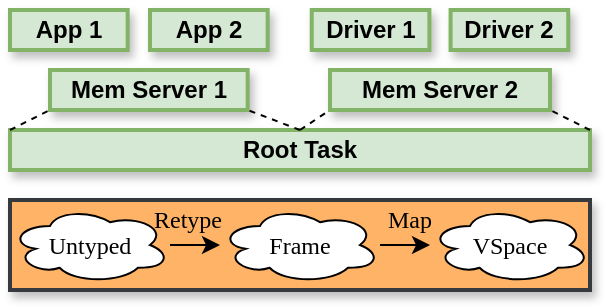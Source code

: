 <mxfile version="26.1.1">
  <diagram name="第 1 页" id="8O6PaKf_k4uZbahWHYQA">
    <mxGraphModel dx="592" dy="-3157" grid="1" gridSize="10" guides="1" tooltips="1" connect="1" arrows="1" fold="1" page="1" pageScale="1" pageWidth="827" pageHeight="1169" math="0" shadow="0">
      <root>
        <mxCell id="0" />
        <mxCell id="1" parent="0" />
        <mxCell id="iamNfh20HYPc3Ldk6Ea5-12" value="" style="rounded=0;whiteSpace=wrap;html=1;fillColor=#FFB366;strokeColor=#36393d;strokeWidth=2;container=0;shadow=1;" vertex="1" parent="1">
          <mxGeometry x="170" y="4035" width="290" height="45" as="geometry" />
        </mxCell>
        <mxCell id="iamNfh20HYPc3Ldk6Ea5-14" value="&lt;b&gt;Root Task&lt;/b&gt;" style="rounded=0;whiteSpace=wrap;html=1;fillColor=#d5e8d4;strokeColor=#82b366;strokeWidth=2;container=0;shadow=1;" vertex="1" parent="1">
          <mxGeometry x="170" y="4000" width="290" height="20" as="geometry" />
        </mxCell>
        <mxCell id="iamNfh20HYPc3Ldk6Ea5-15" value="&lt;b&gt;Mem Server 2&lt;/b&gt;" style="rounded=0;whiteSpace=wrap;html=1;fillColor=#d5e8d4;strokeColor=#82b366;strokeWidth=2;container=0;shadow=1;" vertex="1" parent="1">
          <mxGeometry x="330" y="3970" width="110" height="20" as="geometry" />
        </mxCell>
        <mxCell id="iamNfh20HYPc3Ldk6Ea5-16" value="&lt;b&gt;Mem Server 1&lt;/b&gt;" style="rounded=0;whiteSpace=wrap;html=1;fillColor=#d5e8d4;strokeColor=#82b366;strokeWidth=2;container=0;shadow=1;" vertex="1" parent="1">
          <mxGeometry x="190" y="3970" width="98.83" height="20" as="geometry" />
        </mxCell>
        <mxCell id="iamNfh20HYPc3Ldk6Ea5-40" value="" style="endArrow=none;dashed=1;html=1;rounded=0;exitX=0;exitY=0;exitDx=0;exitDy=0;entryX=0;entryY=1;entryDx=0;entryDy=0;" edge="1" parent="1" source="iamNfh20HYPc3Ldk6Ea5-14" target="iamNfh20HYPc3Ldk6Ea5-16">
          <mxGeometry width="50" height="50" relative="1" as="geometry">
            <mxPoint x="80" y="3950" as="sourcePoint" />
            <mxPoint x="130" y="3900" as="targetPoint" />
          </mxGeometry>
        </mxCell>
        <mxCell id="iamNfh20HYPc3Ldk6Ea5-41" value="" style="endArrow=none;dashed=1;html=1;rounded=0;exitX=0.5;exitY=0;exitDx=0;exitDy=0;entryX=1;entryY=1;entryDx=0;entryDy=0;" edge="1" parent="1" source="iamNfh20HYPc3Ldk6Ea5-14" target="iamNfh20HYPc3Ldk6Ea5-16">
          <mxGeometry width="50" height="50" relative="1" as="geometry">
            <mxPoint x="180" y="3990" as="sourcePoint" />
            <mxPoint x="184" y="3940" as="targetPoint" />
          </mxGeometry>
        </mxCell>
        <mxCell id="iamNfh20HYPc3Ldk6Ea5-42" value="" style="endArrow=none;dashed=1;html=1;rounded=0;exitX=0.5;exitY=0;exitDx=0;exitDy=0;entryX=0;entryY=1;entryDx=0;entryDy=0;" edge="1" parent="1" source="iamNfh20HYPc3Ldk6Ea5-14" target="iamNfh20HYPc3Ldk6Ea5-15">
          <mxGeometry width="50" height="50" relative="1" as="geometry">
            <mxPoint x="325" y="3990" as="sourcePoint" />
            <mxPoint x="276" y="3940" as="targetPoint" />
          </mxGeometry>
        </mxCell>
        <mxCell id="iamNfh20HYPc3Ldk6Ea5-43" value="" style="endArrow=none;dashed=1;html=1;rounded=0;exitX=1;exitY=0;exitDx=0;exitDy=0;entryX=1;entryY=1;entryDx=0;entryDy=0;" edge="1" parent="1" source="iamNfh20HYPc3Ldk6Ea5-14" target="iamNfh20HYPc3Ldk6Ea5-15">
          <mxGeometry width="50" height="50" relative="1" as="geometry">
            <mxPoint x="325" y="3990" as="sourcePoint" />
            <mxPoint x="424" y="3960" as="targetPoint" />
          </mxGeometry>
        </mxCell>
        <mxCell id="iamNfh20HYPc3Ldk6Ea5-45" value="&lt;b&gt;App 1&lt;/b&gt;" style="rounded=0;whiteSpace=wrap;html=1;fillColor=#d5e8d4;strokeColor=#82b366;strokeWidth=2;container=0;shadow=1;" vertex="1" parent="1">
          <mxGeometry x="170" y="3940" width="58.83" height="20" as="geometry" />
        </mxCell>
        <mxCell id="iamNfh20HYPc3Ldk6Ea5-46" value="&lt;b&gt;App 2&lt;/b&gt;" style="rounded=0;whiteSpace=wrap;html=1;fillColor=#d5e8d4;strokeColor=#82b366;strokeWidth=2;container=0;shadow=1;" vertex="1" parent="1">
          <mxGeometry x="240" y="3940" width="58.83" height="20" as="geometry" />
        </mxCell>
        <mxCell id="iamNfh20HYPc3Ldk6Ea5-47" value="&lt;b&gt;Driver 1&lt;/b&gt;" style="rounded=0;whiteSpace=wrap;html=1;fillColor=#d5e8d4;strokeColor=#82b366;strokeWidth=2;container=0;shadow=1;" vertex="1" parent="1">
          <mxGeometry x="320.87" y="3940" width="58.83" height="20" as="geometry" />
        </mxCell>
        <mxCell id="iamNfh20HYPc3Ldk6Ea5-48" value="&lt;b&gt;Driver 2&lt;/b&gt;" style="rounded=0;whiteSpace=wrap;html=1;fillColor=#d5e8d4;strokeColor=#82b366;strokeWidth=2;container=0;shadow=1;" vertex="1" parent="1">
          <mxGeometry x="390.29" y="3940" width="58.83" height="20" as="geometry" />
        </mxCell>
        <mxCell id="iamNfh20HYPc3Ldk6Ea5-55" value="" style="edgeStyle=orthogonalEdgeStyle;rounded=0;orthogonalLoop=1;jettySize=auto;html=1;" edge="1" parent="1" source="iamNfh20HYPc3Ldk6Ea5-50" target="iamNfh20HYPc3Ldk6Ea5-51">
          <mxGeometry relative="1" as="geometry" />
        </mxCell>
        <mxCell id="iamNfh20HYPc3Ldk6Ea5-50" value="&lt;font face=&quot;Times New Roman&quot;&gt;Untyped&lt;/font&gt;" style="ellipse;shape=cloud;whiteSpace=wrap;html=1;" vertex="1" parent="1">
          <mxGeometry x="170" y="4038.5" width="80" height="38" as="geometry" />
        </mxCell>
        <mxCell id="iamNfh20HYPc3Ldk6Ea5-58" value="" style="edgeStyle=orthogonalEdgeStyle;rounded=0;orthogonalLoop=1;jettySize=auto;html=1;" edge="1" parent="1" source="iamNfh20HYPc3Ldk6Ea5-51" target="iamNfh20HYPc3Ldk6Ea5-52">
          <mxGeometry relative="1" as="geometry" />
        </mxCell>
        <mxCell id="iamNfh20HYPc3Ldk6Ea5-51" value="&lt;font face=&quot;Times New Roman&quot;&gt;Frame&lt;/font&gt;" style="ellipse;shape=cloud;whiteSpace=wrap;html=1;" vertex="1" parent="1">
          <mxGeometry x="275" y="4038.5" width="80" height="38" as="geometry" />
        </mxCell>
        <mxCell id="iamNfh20HYPc3Ldk6Ea5-52" value="&lt;font face=&quot;Times New Roman&quot;&gt;VSpace&lt;/font&gt;" style="ellipse;shape=cloud;whiteSpace=wrap;html=1;" vertex="1" parent="1">
          <mxGeometry x="380.0" y="4038.5" width="80" height="38" as="geometry" />
        </mxCell>
        <mxCell id="iamNfh20HYPc3Ldk6Ea5-57" value="&lt;font face=&quot;Times New Roman&quot;&gt;Retype&lt;/font&gt;" style="text;html=1;align=center;verticalAlign=middle;whiteSpace=wrap;rounded=0;" vertex="1" parent="1">
          <mxGeometry x="228.83" y="4030" width="60" height="30" as="geometry" />
        </mxCell>
        <mxCell id="iamNfh20HYPc3Ldk6Ea5-59" value="&lt;font face=&quot;Times New Roman&quot;&gt;Map&lt;/font&gt;" style="text;html=1;align=center;verticalAlign=middle;whiteSpace=wrap;rounded=0;" vertex="1" parent="1">
          <mxGeometry x="340" y="4030" width="60" height="30" as="geometry" />
        </mxCell>
      </root>
    </mxGraphModel>
  </diagram>
</mxfile>
